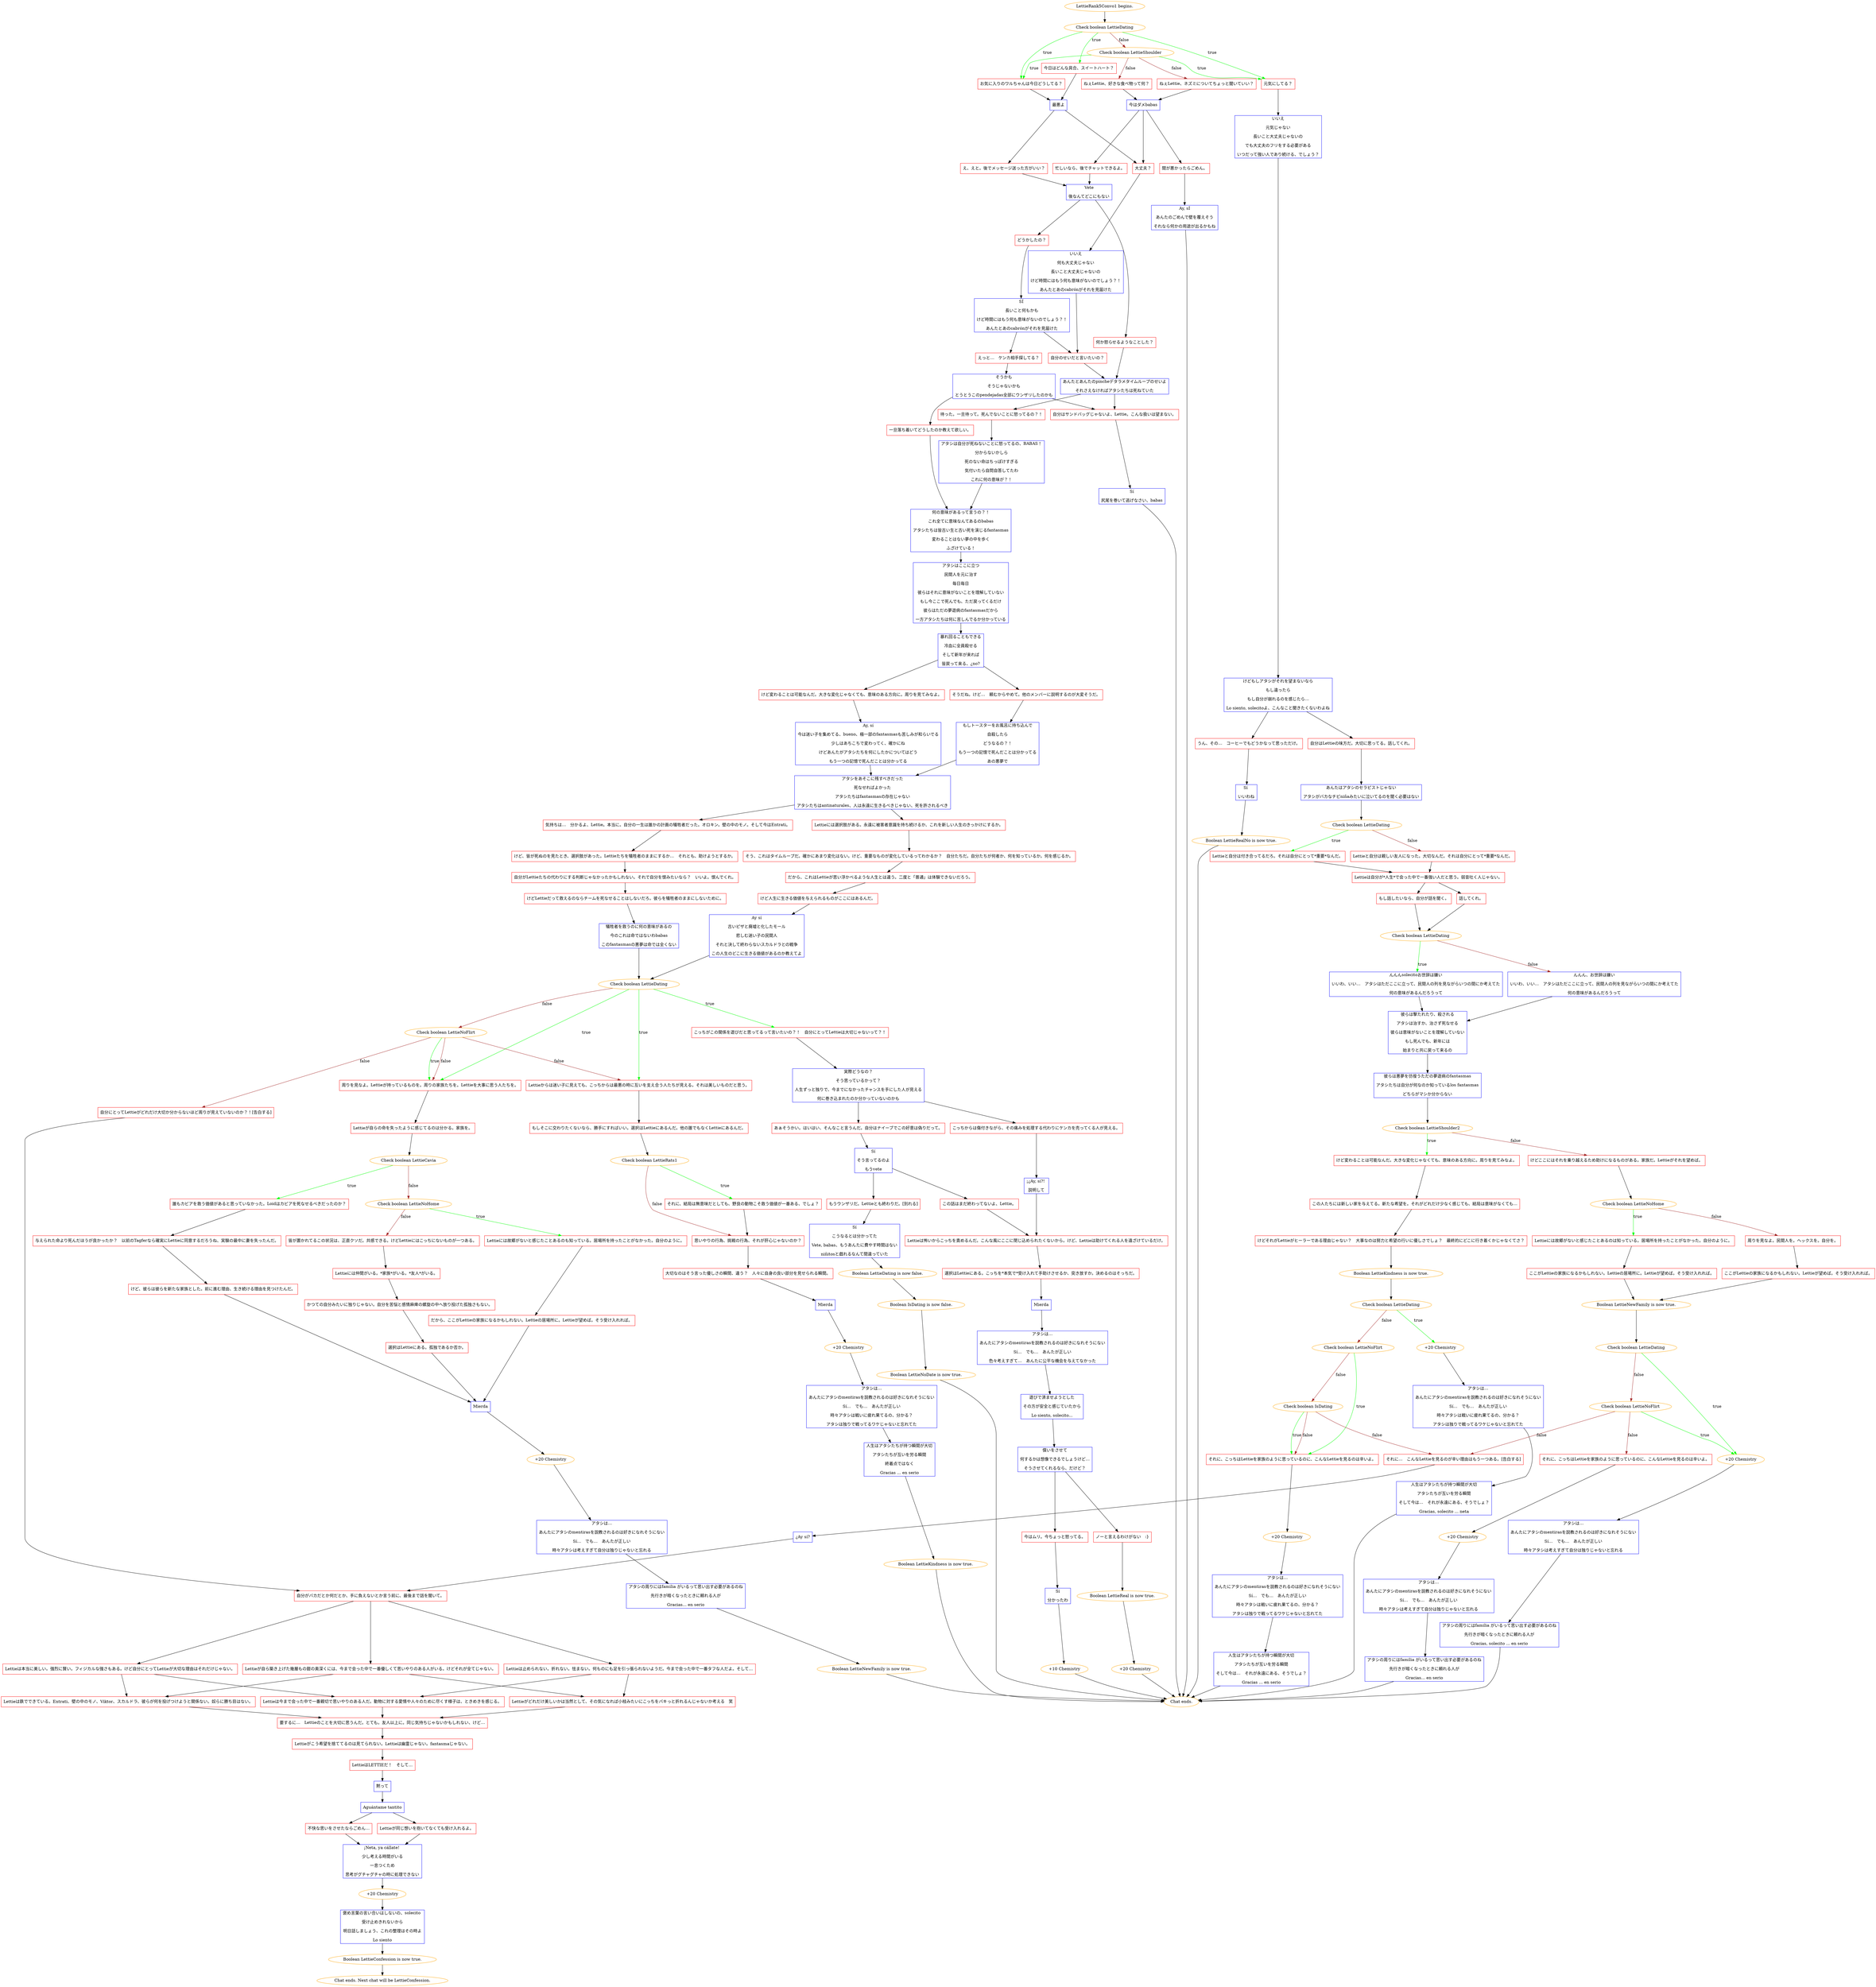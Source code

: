 digraph {
	"LettieRank5Convo1 begins." [color=orange];
		"LettieRank5Convo1 begins." -> j1469346148;
	j1469346148 [label="Check boolean LettieDating",color=orange];
		j1469346148 -> j1420876681 [label=true,color=green];
		j1469346148 -> j2401913944 [label=true,color=green];
		j1469346148 -> j644107343 [label=true,color=green];
		j1469346148 -> j3933229792 [label=false,color=brown];
	j1420876681 [label="元気にしてる？",shape=box,color=red];
		j1420876681 -> j3088504156;
	j2401913944 [label="今日はどんな具合、スイートハート？",shape=box,color=red];
		j2401913944 -> j1886856437;
	j644107343 [label="お気に入りのワルちゃんは今日どうしてる？",shape=box,color=red];
		j644107343 -> j1886856437;
	j3933229792 [label="Check boolean LettieShoulder",color=orange];
		j3933229792 -> j1420876681 [label=true,color=green];
		j3933229792 -> j644107343 [label=true,color=green];
		j3933229792 -> j644831139 [label=false,color=brown];
		j3933229792 -> j782403633 [label=false,color=brown];
	j3088504156 [label="いいえ
元気じゃない
長いこと大丈夫じゃないの
でも大丈夫のフリをする必要がある
いつだって強い人であり続ける、でしょう？",shape=box,color=blue];
		j3088504156 -> j3466481891;
	j1886856437 [label="最悪よ",shape=box,color=blue];
		j1886856437 -> j2224839481;
		j1886856437 -> j2372220520;
	j644831139 [label="ねぇLettie、ネズミについてちょっと聞いていい？",shape=box,color=red];
		j644831139 -> j935036879;
	j782403633 [label="ねぇLettie、好きな食べ物って何？",shape=box,color=red];
		j782403633 -> j935036879;
	j3466481891 [label="けどもしアタシがそれを望まないなら
もし違ったら
もし自分が崩れるのを感じたら…
Lo siento, solecitoよ、こんなこと聞きたくないわよね",shape=box,color=blue];
		j3466481891 -> j699784955;
		j3466481891 -> j183896773;
	j2224839481 [label="大丈夫？",shape=box,color=red];
		j2224839481 -> j2103436821;
	j2372220520 [label="え、えと。後でメッセージ送った方がいい？",shape=box,color=red];
		j2372220520 -> j2090277558;
	j935036879 [label="今はダメbabas",shape=box,color=blue];
		j935036879 -> j2224839481;
		j935036879 -> j2917077949;
		j935036879 -> j1631834780;
	j699784955 [label="うん、その…　コーヒーでもどうかなって思っただけ。",shape=box,color=red];
		j699784955 -> j3246852280;
	j183896773 [label="自分はLettieの味方だ。大切に思ってる。話してくれ。",shape=box,color=red];
		j183896773 -> j4131387396;
	j2103436821 [label="いいえ
何も大丈夫じゃない
長いこと大丈夫じゃないの
けど時間にはもう何も意味がないのでしょう？！
あんたとあのcabrónがそれを見届けた",shape=box,color=blue];
		j2103436821 -> j3410543707;
	j2090277558 [label="Vete
後なんてどこにもない",shape=box,color=blue];
		j2090277558 -> j3113913819;
		j2090277558 -> j3994464308;
	j2917077949 [label="忙しいなら、後でチャットできるよ。",shape=box,color=red];
		j2917077949 -> j2090277558;
	j1631834780 [label="間が悪かったらごめん。",shape=box,color=red];
		j1631834780 -> j1454657350;
	j3246852280 [label="Sí 
いいわね",shape=box,color=blue];
		j3246852280 -> j1195005912;
	j4131387396 [label="あんたはアタシのセラピストじゃない
アタシがバカなチビniñaみたいに泣いてるのを聞く必要はない",shape=box,color=blue];
		j4131387396 -> j3717407868;
	j3410543707 [label="自分のせいだと言いたいの？",shape=box,color=red];
		j3410543707 -> j3134124595;
	j3113913819 [label="何か怒らせるようなことした？",shape=box,color=red];
		j3113913819 -> j3134124595;
	j3994464308 [label="どうかしたの？",shape=box,color=red];
		j3994464308 -> j1985481942;
	j1454657350 [label="Ay, sÍ
あんたのごめんで壁を覆えそう
それなら何かの用途が出るかもね",shape=box,color=blue];
		j1454657350 -> "Chat ends.";
	j1195005912 [label="Boolean LettieRealNo is now true.",color=orange];
		j1195005912 -> "Chat ends.";
	j3717407868 [label="Check boolean LettieDating",color=orange];
		j3717407868 -> j2129123311 [label=true,color=green];
		j3717407868 -> j506113705 [label=false,color=brown];
	j3134124595 [label="あんたとあんたのpincheデタラメタイムループのせいよ
それさえなければアタシたちは死ねていた",shape=box,color=blue];
		j3134124595 -> j2051088530;
		j3134124595 -> j3995979477;
	j1985481942 [label="SÍ 
長いこと何もかも
けど時間にはもう何も意味がないのでしょう？！
あんたとあのcabrónがそれを見届けた",shape=box,color=blue];
		j1985481942 -> j3410543707;
		j1985481942 -> j3998552211;
	"Chat ends." [color=orange];
	j2129123311 [label="Lettieと自分は付き合ってるだろ。それは自分にとって*重要*なんだ。",shape=box,color=red];
		j2129123311 -> j1798472360;
	j506113705 [label="Lettieと自分は親しい友人になった。大切なんだ。それは自分にとって*重要*なんだ。",shape=box,color=red];
		j506113705 -> j1798472360;
	j2051088530 [label="待った。一旦待って。死んでないことに怒ってるの？！",shape=box,color=red];
		j2051088530 -> j2187270505;
	j3995979477 [label="自分はサンドバッグじゃないよ、Lettie。こんな扱いは望まない。",shape=box,color=red];
		j3995979477 -> j1236357931;
	j3998552211 [label="えっと…　ケンカ相手探してる？",shape=box,color=red];
		j3998552211 -> j621038827;
	j1798472360 [label="Lettieは自分が*人生*で会った中で一番強い人だと思う。弱音吐く人じゃない。",shape=box,color=red];
		j1798472360 -> j1391378031;
		j1798472360 -> j3140287209;
	j2187270505 [label="アタシは自分が死ねないことに怒ってるの、BABAS！
分からないかしら
死のない命はちっぽけすぎる
気付いたら自問自答してたわ
これに何の意味が？！",shape=box,color=blue];
		j2187270505 -> j379637422;
	j1236357931 [label="Sí
尻尾を巻いて逃げなさい、babas",shape=box,color=blue];
		j1236357931 -> "Chat ends.";
	j621038827 [label="そうかも
そうじゃないかも
とうとうこのpendejadas全部にウンザリしたのかも",shape=box,color=blue];
		j621038827 -> j1533807027;
		j621038827 -> j3995979477;
	j1391378031 [label="もし話したいなら、自分が話を聞く。",shape=box,color=red];
		j1391378031 -> j2943419579;
	j3140287209 [label="話してくれ。",shape=box,color=red];
		j3140287209 -> j2943419579;
	j379637422 [label="何の意味があるって言うの？！
これ全てに意味なんてあるのbabas
アタシたちは皆古い生と古い死を演じるfantasmas
変わることはない夢の中を歩く
ふざけている！",shape=box,color=blue];
		j379637422 -> j2638691610;
	j1533807027 [label="一旦落ち着いてどうしたのか教えて欲しい。",shape=box,color=red];
		j1533807027 -> j379637422;
	j2943419579 [label="Check boolean LettieDating",color=orange];
		j2943419579 -> j263800863 [label=true,color=green];
		j2943419579 -> j1069885899 [label=false,color=brown];
	j2638691610 [label="アタシはここに立つ
民間人を元に治す
毎日毎日
彼らはそれに意味がないことを理解していない
もし今ここで死んでも、ただ戻ってくるだけ
彼らはただの夢遊病のfantasmasだから
一方アタシたちは何に苦しんでるか分かっている",shape=box,color=blue];
		j2638691610 -> j3548028160;
	j263800863 [label="んんんsolecitoお世辞は嫌い
いいわ、いい…　アタシはただここに立って、民間人の列を見ながらいつの間にか考えてた
何の意味があるんだろうって",shape=box,color=blue];
		j263800863 -> j941200795;
	j1069885899 [label="んんん、お世辞は嫌い
いいわ、いい…　アタシはただここに立って、民間人の列を見ながらいつの間にか考えてた
何の意味があるんだろうって",shape=box,color=blue];
		j1069885899 -> j941200795;
	j3548028160 [label="暴れ回ることもできる
冷血に全員殺せる
そして新年が来れば
皆戻って来る、¿no?",shape=box,color=blue];
		j3548028160 -> j985150020;
		j3548028160 -> j3379951970;
	j941200795 [label="彼らは撃たれたり、殺される
アタシは治すか、治さず死なせる
彼らは意味がないことを理解していない
もし死んでも、新年には
始まりと共に戻って来るの",shape=box,color=blue];
		j941200795 -> j541659292;
	j985150020 [label="そうだね。けど…　頼むからやめて。他のメンバーに説明するのが大変そうだ。",shape=box,color=red];
		j985150020 -> j2909040057;
	j3379951970 [label="けど変わることは可能なんだ。大きな変化じゃなくても、意味のある方向に。周りを見てみなよ。",shape=box,color=red];
		j3379951970 -> j240675750;
	j541659292 [label="彼らは悪夢を彷徨うただの夢遊病のfantasmas
アタシたちは自分が何なのか知っているlos fantasmas
どちらがマシか分からない",shape=box,color=blue];
		j541659292 -> j3958753546;
	j2909040057 [label="もしトースターをお風呂に持ち込んで
自殺したら
どうなるの？！
もう一つの記憶で死んだことは分かってる
あの悪夢で",shape=box,color=blue];
		j2909040057 -> j1174769398;
	j240675750 [label="Ay, sí
今は迷い子を集めてる、bueno、極一部のfantasmasも苦しみが和らいでる
少しはあちこちで変わってく、確かにね
けどあんたがアタシたちを何にしたかについてはどう
もう一つの記憶で死んだことは分かってる",shape=box,color=blue];
		j240675750 -> j1174769398;
	j3958753546 [label="Check boolean LettieShoulder2",color=orange];
		j3958753546 -> j3541659431 [label=true,color=green];
		j3958753546 -> j2588088781 [label=false,color=brown];
	j1174769398 [label="アタシをあそこに残すべきだった
死なせればよかった
アタシたちはfantasmasの存在じゃない
アタシたちはantinaturales、人は永遠に生きるべきじゃない、死を許されるべき",shape=box,color=blue];
		j1174769398 -> j2196473138;
		j1174769398 -> j668644831;
	j3541659431 [label="けど変わることは可能なんだ。大きな変化じゃなくても、意味のある方向に。周りを見てみなよ。",shape=box,color=red];
		j3541659431 -> j3445446235;
	j2588088781 [label="けどここにはそれを乗り越えるため助けになるものがある。家族だ。Lettieがそれを望めば。",shape=box,color=red];
		j2588088781 -> j2837183612;
	j2196473138 [label="気持ちは…　分かるよ、Lettie。本当に。自分の一生は誰かの計画の犠牲者だった。オロキン。壁の中のモノ。そして今はEntrati。",shape=box,color=red];
		j2196473138 -> j1212986478;
	j668644831 [label="Lettieには選択肢がある。永遠に被害者意識を持ち続けるか、これを新しい人生のきっかけにするか。",shape=box,color=red];
		j668644831 -> j1100549491;
	j3445446235 [label="この人たちには新しい家を与えてる。新たな希望を。それがどれだけ少なく感じても、結局は意味がなくても…",shape=box,color=red];
		j3445446235 -> j579570033;
	j2837183612 [label="Check boolean LettieNoHome",color=orange];
		j2837183612 -> j801312678 [label=true,color=green];
		j2837183612 -> j1410944468 [label=false,color=brown];
	j1212986478 [label="けど、皆が死ぬのを見たとき、選択肢があった。Lettieたちを犠牲者のままにするか…　それとも、助けようとするか。",shape=box,color=red];
		j1212986478 -> j2241201263;
	j1100549491 [label="そう、これはタイムループだ。確かにあまり変化はない。けど、重要なものが変化しているってわかるか？　自分たちだ。自分たちが何者か、何を知っているか。何を感じるか。",shape=box,color=red];
		j1100549491 -> j2252538193;
	j579570033 [label="けどそれがLettieがヒーラーである理由じゃない？　大事なのは努力と希望の行いに優しさでしょ？　最終的にどこに行き着くかじゃなくてさ？",shape=box,color=red];
		j579570033 -> j687322874;
	j801312678 [label="Lettieには故郷がないと感じたことあるのは知っている。居場所を持ったことがなかった。自分のように。",shape=box,color=red];
		j801312678 -> j3737113500;
	j1410944468 [label="周りを見なよ。民間人を。ヘックスを。自分を。",shape=box,color=red];
		j1410944468 -> j2640191786;
	j2241201263 [label="自分がLettieたちの代わりにする判断じゃなかったかもしれない。それで自分を恨みたいなら？　いいよ。恨んでくれ。",shape=box,color=red];
		j2241201263 -> j3247025064;
	j2252538193 [label="だから、これはLettieが思い浮かべるような人生とは違う。二度と「普通」は体験できないだろう。",shape=box,color=red];
		j2252538193 -> j2472790208;
	j687322874 [label="Boolean LettieKindness is now true.",color=orange];
		j687322874 -> j3679117757;
	j3737113500 [label="ここがLettieの家族になるかもしれない。Lettieの居場所に。Lettieが望めば。そう受け入れれば。",shape=box,color=red];
		j3737113500 -> j672275895;
	j2640191786 [label="ここがLettieの家族になるかもしれない。Lettieが望めば。そう受け入れれば。",shape=box,color=red];
		j2640191786 -> j672275895;
	j3247025064 [label="けどLettieだって救えるのならチームを死なせることはしないだろ。彼らを犠牲者のままにしないために。",shape=box,color=red];
		j3247025064 -> j594914224;
	j2472790208 [label="けど人生に生きる価値を与えられるものがここにはあるんだ。",shape=box,color=red];
		j2472790208 -> j2870057718;
	j3679117757 [label="Check boolean LettieDating",color=orange];
		j3679117757 -> j4133369047 [label=true,color=green];
		j3679117757 -> j4054493583 [label=false,color=brown];
	j672275895 [label="Boolean LettieNewFamily is now true.",color=orange];
		j672275895 -> j3188996890;
	j594914224 [label="犠牲者を救うのに何の意味があるの
今のこれは命ではないわbabas
このfantasmasの悪夢は命では全くない",shape=box,color=blue];
		j594914224 -> j3120021396;
	j2870057718 [label="Ay sí
古いピザと廃墟と化したモール
悲しむ迷い子の民間人
それと決して終わらないスカルドラとの戦争
この人生のどこに生きる価値があるのか教えてよ",shape=box,color=blue];
		j2870057718 -> j3120021396;
	j4133369047 [label="+20 Chemistry",color=orange];
		j4133369047 -> j304097010;
	j4054493583 [label="Check boolean LettieNoFlirt",color=orange];
		j4054493583 -> j4042704940 [label=true,color=green];
		j4054493583 -> j2101007801 [label=false,color=brown];
	j3188996890 [label="Check boolean LettieDating",color=orange];
		j3188996890 -> j4027337590 [label=true,color=green];
		j3188996890 -> j1744086563 [label=false,color=brown];
	j3120021396 [label="Check boolean LettieDating",color=orange];
		j3120021396 -> j9752065 [label=true,color=green];
		j3120021396 -> j722438397 [label=true,color=green];
		j3120021396 -> j1633442321 [label=true,color=green];
		j3120021396 -> j968646835 [label=false,color=brown];
	j304097010 [label="アタシは…
あんたにアタシのmentirasを説教されるのは好きになれそうにない
Sí…　でも…　あんたが正しい
時々アタシは戦いに疲れ果てるの、分かる？
アタシは独りで戦ってるワケじゃないと忘れてた",shape=box,color=blue];
		j304097010 -> j1011195664;
	j4042704940 [label="それに、こっちはLettieを家族のように思っているのに、こんなLettieを見るのは辛いよ。",shape=box,color=red];
		j4042704940 -> j1854120810;
	j2101007801 [label="Check boolean IsDating",color=orange];
		j2101007801 -> j4042704940 [label=true,color=green];
		j2101007801 -> j4042704940 [label=false,color=brown];
		j2101007801 -> j2379432409 [label=false,color=brown];
	j4027337590 [label="+20 Chemistry",color=orange];
		j4027337590 -> j1645093146;
	j1744086563 [label="Check boolean LettieNoFlirt",color=orange];
		j1744086563 -> j4027337590 [label=true,color=green];
		j1744086563 -> j3252958458 [label=false,color=brown];
		j1744086563 -> j2379432409 [label=false,color=brown];
	j9752065 [label="こっちがこの関係を遊びだと思ってるって言いたいの？！　自分にとってLettieは大切じゃないって？！",shape=box,color=red];
		j9752065 -> j2891683392;
	j722438397 [label="周りを見なよ。Lettieが持っているものを。周りの家族たちを。Lettieを大事に思う人たちを。",shape=box,color=red];
		j722438397 -> j945919585;
	j1633442321 [label="Lettieからは迷い子に見えても、こっちからは最悪の時に互いを支え合う人たちが見える。それは美しいものだと思う。",shape=box,color=red];
		j1633442321 -> j3015948300;
	j968646835 [label="Check boolean LettieNoFlirt",color=orange];
		j968646835 -> j722438397 [label=true,color=green];
		j968646835 -> j722438397 [label=false,color=brown];
		j968646835 -> j1633442321 [label=false,color=brown];
		j968646835 -> j1665223884 [label=false,color=brown];
	j1011195664 [label="人生はアタシたちが持つ瞬間が大切
アタシたちが互いを労る瞬間
そして今は…　それが永遠にある、そうでしょ？
Gracias, solecito ... neta",shape=box,color=blue];
		j1011195664 -> "Chat ends.";
	j1854120810 [label="+20 Chemistry",color=orange];
		j1854120810 -> j1554658597;
	j2379432409 [label="それに…　こんなLettieを見るのが辛い理由はもう一つある。[告白する]",shape=box,color=red];
		j2379432409 -> j731066755;
	j1645093146 [label="アタシは…
あんたにアタシのmentirasを説教されるのは好きになれそうにない
Sí…　でも…　あんたが正しい
時々アタシは考えすぎて自分は独りじゃないと忘れる",shape=box,color=blue];
		j1645093146 -> j1004652935;
	j3252958458 [label="それに、こっちはLettieを家族のように思っているのに、こんなLettieを見るのは辛いよ。",shape=box,color=red];
		j3252958458 -> j3679975023;
	j2891683392 [label="実際どうなの？
そう思っているかって？
人生ずっと独りで、今までになかったチャンスを手にした人が見える
何に巻き込まれたのか分かっていないのかも",shape=box,color=blue];
		j2891683392 -> j1467111670;
		j2891683392 -> j3746238206;
	j945919585 [label="Lettieが自らの命を失ったように感じてるのは分かる。家族を。",shape=box,color=red];
		j945919585 -> j2017082177;
	j3015948300 [label="もしそこに交わりたくないなら、勝手にすればいい。選択はLettieにあるんだ。他の誰でもなくLettieにあるんだ。",shape=box,color=red];
		j3015948300 -> j3313996384;
	j1665223884 [label="自分にとってLettieがどれだけ大切か分からないほど周りが見えていないのか？！[告白する]",shape=box,color=red];
		j1665223884 -> j3207449317;
	j1554658597 [label="アタシは…
あんたにアタシのmentirasを説教されるのは好きになれそうにない
Sí…　でも…　あんたが正しい
時々アタシは戦いに疲れ果てるの、分かる？
アタシは独りで戦ってるワケじゃないと忘れてた",shape=box,color=blue];
		j1554658597 -> j1274153687;
	j731066755 [label="¿Ay sí?",shape=box,color=blue];
		j731066755 -> j3207449317;
	j1004652935 [label="アタシの周りにはfamilia がいるって思い出す必要があるのね
先行きが暗くなったときに頼れる人が
Gracias, solecito ... en serio",shape=box,color=blue];
		j1004652935 -> "Chat ends.";
	j3679975023 [label="+20 Chemistry",color=orange];
		j3679975023 -> j4137530145;
	j1467111670 [label="あぁそうかい。はいはい、そんなこと言うんだ。自分はナイーブでこの好意は偽りだって。",shape=box,color=red];
		j1467111670 -> j1628884818;
	j3746238206 [label="こっちからは傷付きながら、その痛みを処理する代わりにケンカを売ってくる人が見える。",shape=box,color=red];
		j3746238206 -> j2966155648;
	j2017082177 [label="Check boolean LettieCavia",color=orange];
		j2017082177 -> j3083390412 [label=true,color=green];
		j2017082177 -> j1316773623 [label=false,color=brown];
	j3313996384 [label="Check boolean LettieRats1",color=orange];
		j3313996384 -> j306272686 [label=true,color=green];
		j3313996384 -> j1020925675 [label=false,color=brown];
	j3207449317 [label="自分がバカだとか何だとか、手に負えないとか言う前に、最後まで話を聞いて。",shape=box,color=red];
		j3207449317 -> j697267820;
		j3207449317 -> j3087941435;
		j3207449317 -> j4207528921;
	j1274153687 [label="人生はアタシたちが持つ瞬間が大切
アタシたちが互いを労る瞬間
そして今は…　それが永遠にある、そうでしょ？
Gracias ... en serio",shape=box,color=blue];
		j1274153687 -> "Chat ends.";
	j4137530145 [label="アタシは…
あんたにアタシのmentirasを説教されるのは好きになれそうにない
Sí…　でも…　あんたが正しい
時々アタシは考えすぎて自分は独りじゃないと忘れる",shape=box,color=blue];
		j4137530145 -> j3888235298;
	j1628884818 [label="Sí
そう言ってるのよ
もうvete",shape=box,color=blue];
		j1628884818 -> j1683105968;
		j1628884818 -> j1520841960;
	j2966155648 [label="¡¿Ay, sí?! 
説明して",shape=box,color=blue];
		j2966155648 -> j393361486;
	j3083390412 [label="誰もカビアを救う価値があると思っていなかった。Loidはカビアを死なせるべきだったのか？",shape=box,color=red];
		j3083390412 -> j2526126030;
	j1316773623 [label="Check boolean LettieNoHome",color=orange];
		j1316773623 -> j26632663 [label=true,color=green];
		j1316773623 -> j3995923062 [label=false,color=brown];
	j306272686 [label="それに、結局は無意味だとしても、野良の動物こそ救う価値が一番ある、でしょ？",shape=box,color=red];
		j306272686 -> j1020925675;
	j1020925675 [label="思いやりの行為、挑戦の行為、それが肝心じゃないのか？",shape=box,color=red];
		j1020925675 -> j4029129037;
	j697267820 [label="Lettieは本当に美しい。強烈に賢い。フィジカルな強さもある。けど自分にとってLettieが大切な理由はそれだけじゃない。",shape=box,color=red];
		j697267820 -> j609344931;
		j697267820 -> j2091815952;
	j3087941435 [label="Lettieが自ら築き上げた幾層もの鎧の奥深くには、今まで会った中で一番優しくて思いやりのある人がいる。けどそれが全てじゃない。",shape=box,color=red];
		j3087941435 -> j367235250;
		j3087941435 -> j2091815952;
	j4207528921 [label="Lettieは止められない。折れない。怯まない。何ものにも足を引っ張られないようだ。今まで会った中で一番タフな人だよ。そして…",shape=box,color=red];
		j4207528921 -> j367235250;
		j4207528921 -> j609344931;
	j3888235298 [label="アタシの周りにはfamilia がいるって思い出す必要があるのね
先行きが暗くなったときに頼れる人が
Gracias... en serio",shape=box,color=blue];
		j3888235298 -> "Chat ends.";
	j1683105968 [label="この話はまだ終わってないよ、Lettie。",shape=box,color=red];
		j1683105968 -> j393361486;
	j1520841960 [label="もうウンザリだ。Lettieとも終わりだ。[別れる]",shape=box,color=red];
		j1520841960 -> j3384196619;
	j393361486 [label="Lettieは怖いからこっちを責めるんだ。こんな風にここに閉じ込められたくないから。けど、Lettieは助けてくれる人を遠ざけているだけ。",shape=box,color=red];
		j393361486 -> j3883759881;
	j2526126030 [label="与えられた命より死んだほうが良かったか？　以前のTagferなら確実にLettieに同意するだろうね、実験の最中に妻を失ったんだ。",shape=box,color=red];
		j2526126030 -> j2675926603;
	j26632663 [label="Lettieには故郷がないと感じたことあるのも知っている。居場所を持ったことがなかった。自分のように。",shape=box,color=red];
		j26632663 -> j1096007249;
	j3995923062 [label="皆が置かれてるこの状況は、正直クソだ。共感できる。けどLettieにはこっちにないものが一つある。",shape=box,color=red];
		j3995923062 -> j842887454;
	j4029129037 [label="大切なのはそう言った優しさの瞬間、違う？　人々に自身の良い部分を見せられる瞬間。",shape=box,color=red];
		j4029129037 -> j1521557857;
	j609344931 [label="Lettieは今まで会った中で一番親切で思いやりのある人だ。動物に対する愛情や人々のために尽くす様子は、ときめきを感じる。",shape=box,color=red];
		j609344931 -> j614096896;
	j2091815952 [label="Lettieは鉄でできている。Entrati、壁の中のモノ、Viktor、スカルドラ、彼らが何を投げつけようと関係ない。奴らに勝ち目はない。",shape=box,color=red];
		j2091815952 -> j614096896;
	j367235250 [label="Lettieがどれだけ美しいかは当然として、その気になれば小枝みたいにこっちをバキっと折れるんじゃないか考える　笑",shape=box,color=red];
		j367235250 -> j614096896;
	j3384196619 [label="Sí
こうなるとは分かってた
Vete, babas、もうあんたに費やす時間はない
niñitosと戯れるなんて間違っていた",shape=box,color=blue];
		j3384196619 -> j2548450594;
	j3883759881 [label="選択はLettieにある。こっちを*本気で*受け入れて手助けさせるか、突き放すか。決めるのはそっちだ。",shape=box,color=red];
		j3883759881 -> j3271737465;
	j2675926603 [label="けど、彼らは彼らを新たな家族とした。前に進む理由、生き続ける理由を見つけたんだ。",shape=box,color=red];
		j2675926603 -> j2189355451;
	j1096007249 [label="だから、ここがLettieの家族になるかもしれない。Lettieの居場所に。Lettieが望めば。そう受け入れれば。",shape=box,color=red];
		j1096007249 -> j2189355451;
	j842887454 [label="Lettieには仲間がいる。*家族*がいる。*友人*がいる。",shape=box,color=red];
		j842887454 -> j2356649200;
	j1521557857 [label="Mierda",shape=box,color=blue];
		j1521557857 -> j1322210238;
	j614096896 [label="要するに…　Lettieのことを大切に思うんだ。とても。友人以上に。同じ気持ちじゃないかもしれない、けど…",shape=box,color=red];
		j614096896 -> j1580969574;
	j2548450594 [label="Boolean LettieDating is now false.",color=orange];
		j2548450594 -> j4086907321;
	j3271737465 [label="Mierda",shape=box,color=blue];
		j3271737465 -> j2068499894;
	j2189355451 [label="Mierda",shape=box,color=blue];
		j2189355451 -> j2277133480;
	j2356649200 [label="かつての自分みたいに独りじゃない。自分を苦悩と感情麻痺の螺旋の中へ放り投げた孤独さもない。",shape=box,color=red];
		j2356649200 -> j3662153154;
	j1322210238 [label="+20 Chemistry",color=orange];
		j1322210238 -> j3169772261;
	j1580969574 [label="Lettieがこう希望を捨ててるのは見てられない。Lettieは幽霊じゃない。fantasmaじゃない。",shape=box,color=red];
		j1580969574 -> j1788283123;
	j4086907321 [label="Boolean IsDating is now false.",color=orange];
		j4086907321 -> j2703113057;
	j2068499894 [label="アタシは…
あんたにアタシのmentirasを説教されるのは好きになれそうにない
Sí…　でも…　あんたが正しい
色々考えすぎて…　あんたに公平な機会を与えてなかった",shape=box,color=blue];
		j2068499894 -> j4194572593;
	j2277133480 [label="+20 Chemistry",color=orange];
		j2277133480 -> j3499392057;
	j3662153154 [label="選択はLettieにある。孤独であるか否か。",shape=box,color=red];
		j3662153154 -> j2189355451;
	j3169772261 [label="アタシは…
あんたにアタシのmentirasを説教されるのは好きになれそうにない
Sí…　でも…　あんたが正しい
時々アタシは戦いに疲れ果てるの、分かる？
アタシは独りで戦ってるワケじゃないと忘れてた",shape=box,color=blue];
		j3169772261 -> j3795784928;
	j1788283123 [label="LettieはLETTIEだ！　そして…",shape=box,color=red];
		j1788283123 -> j2702537509;
	j2703113057 [label="Boolean LettieNoDate is now true.",color=orange];
		j2703113057 -> "Chat ends.";
	j4194572593 [label="遊びで済ませようとした
その方が安全と感じていたから
Lo siento, solecito...",shape=box,color=blue];
		j4194572593 -> j2918688085;
	j3499392057 [label="アタシは…
あんたにアタシのmentirasを説教されるのは好きになれそうにない
Sí…　でも…　あんたが正しい
時々アタシは考えすぎて自分は独りじゃないと忘れる",shape=box,color=blue];
		j3499392057 -> j366487294;
	j3795784928 [label="人生はアタシたちが持つ瞬間が大切
アタシたちが互いを労る瞬間
終着点ではなく
Gracias ... en serio",shape=box,color=blue];
		j3795784928 -> j3208138621;
	j2702537509 [label="黙って",shape=box,color=blue];
		j2702537509 -> j1081959714;
	j2918688085 [label="償いをさせて
何するかは想像できるでしょうけど…
そうさせてくれるなら、だけど？",shape=box,color=blue];
		j2918688085 -> j3547318461;
		j2918688085 -> j4008952234;
	j366487294 [label="アタシの周りにはfamilia がいるって思い出す必要があるのね
先行きが暗くなったときに頼れる人が
Gracias... en serio",shape=box,color=blue];
		j366487294 -> j3419229027;
	j3208138621 [label="Boolean LettieKindness is now true.",color=orange];
		j3208138621 -> "Chat ends.";
	j1081959714 [label="Aguántame tantito",shape=box,color=blue];
		j1081959714 -> j2132551151;
		j1081959714 -> j3892896019;
	j3547318461 [label="今はムリ。今ちょっと怒ってる。",shape=box,color=red];
		j3547318461 -> j3546079117;
	j4008952234 [label="ノーと言えるわけがない　:}",shape=box,color=red];
		j4008952234 -> j1185532220;
	j3419229027 [label="Boolean LettieNewFamily is now true.",color=orange];
		j3419229027 -> "Chat ends.";
	j2132551151 [label="不快な思いをさせたならごめん…",shape=box,color=red];
		j2132551151 -> j3815726012;
	j3892896019 [label="Lettieが同じ想いを抱いてなくても受け入れるよ。",shape=box,color=red];
		j3892896019 -> j3815726012;
	j3546079117 [label="Sí
分かったわ",shape=box,color=blue];
		j3546079117 -> j1933300832;
	j1185532220 [label="Boolean LettieReal is now true.",color=orange];
		j1185532220 -> j367054140;
	j3815726012 [label="¡Neta, ya cállate! 
少し考える時間がいる
一息つくため
思考がグチャグチャの時に処理できない",shape=box,color=blue];
		j3815726012 -> j171647169;
	j1933300832 [label="+10 Chemistry",color=orange];
		j1933300832 -> "Chat ends.";
	j367054140 [label="+20 Chemistry",color=orange];
		j367054140 -> "Chat ends.";
	j171647169 [label="+20 Chemistry",color=orange];
		j171647169 -> j4168898440;
	j4168898440 [label="褒め言葉の言い合いはしないの、solecito 
受け止めきれないから
明日話しましょう、これの整理はその時よ
Lo siento",shape=box,color=blue];
		j4168898440 -> j2564553015;
	j2564553015 [label="Boolean LettieConfession is now true.",color=orange];
		j2564553015 -> "Chat ends. Next chat will be LettieConfession.";
	"Chat ends. Next chat will be LettieConfession." [color=orange];
}
